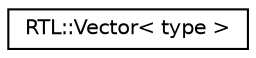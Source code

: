 digraph "Иерархия классов. Графический вид."
{
  edge [fontname="Helvetica",fontsize="10",labelfontname="Helvetica",labelfontsize="10"];
  node [fontname="Helvetica",fontsize="10",shape=record];
  rankdir="LR";
  Node0 [label="RTL::Vector\< type \>",height=0.2,width=0.4,color="black", fillcolor="white", style="filled",URL="$classRTL_1_1Vector.html",tooltip="Red Template Library Vector. "];
}

